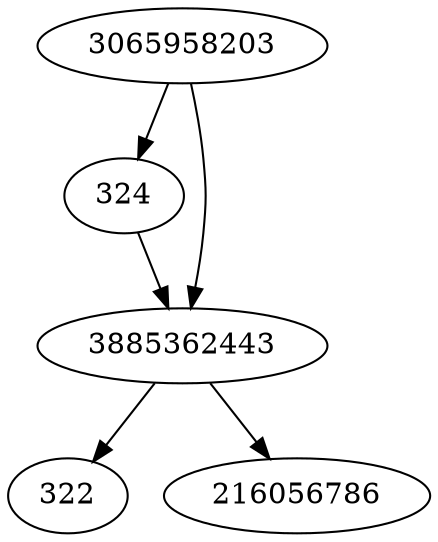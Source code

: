 strict digraph  {
322;
324;
3885362443;
216056786;
3065958203;
324 -> 3885362443;
3885362443 -> 216056786;
3885362443 -> 322;
3065958203 -> 3885362443;
3065958203 -> 324;
}
